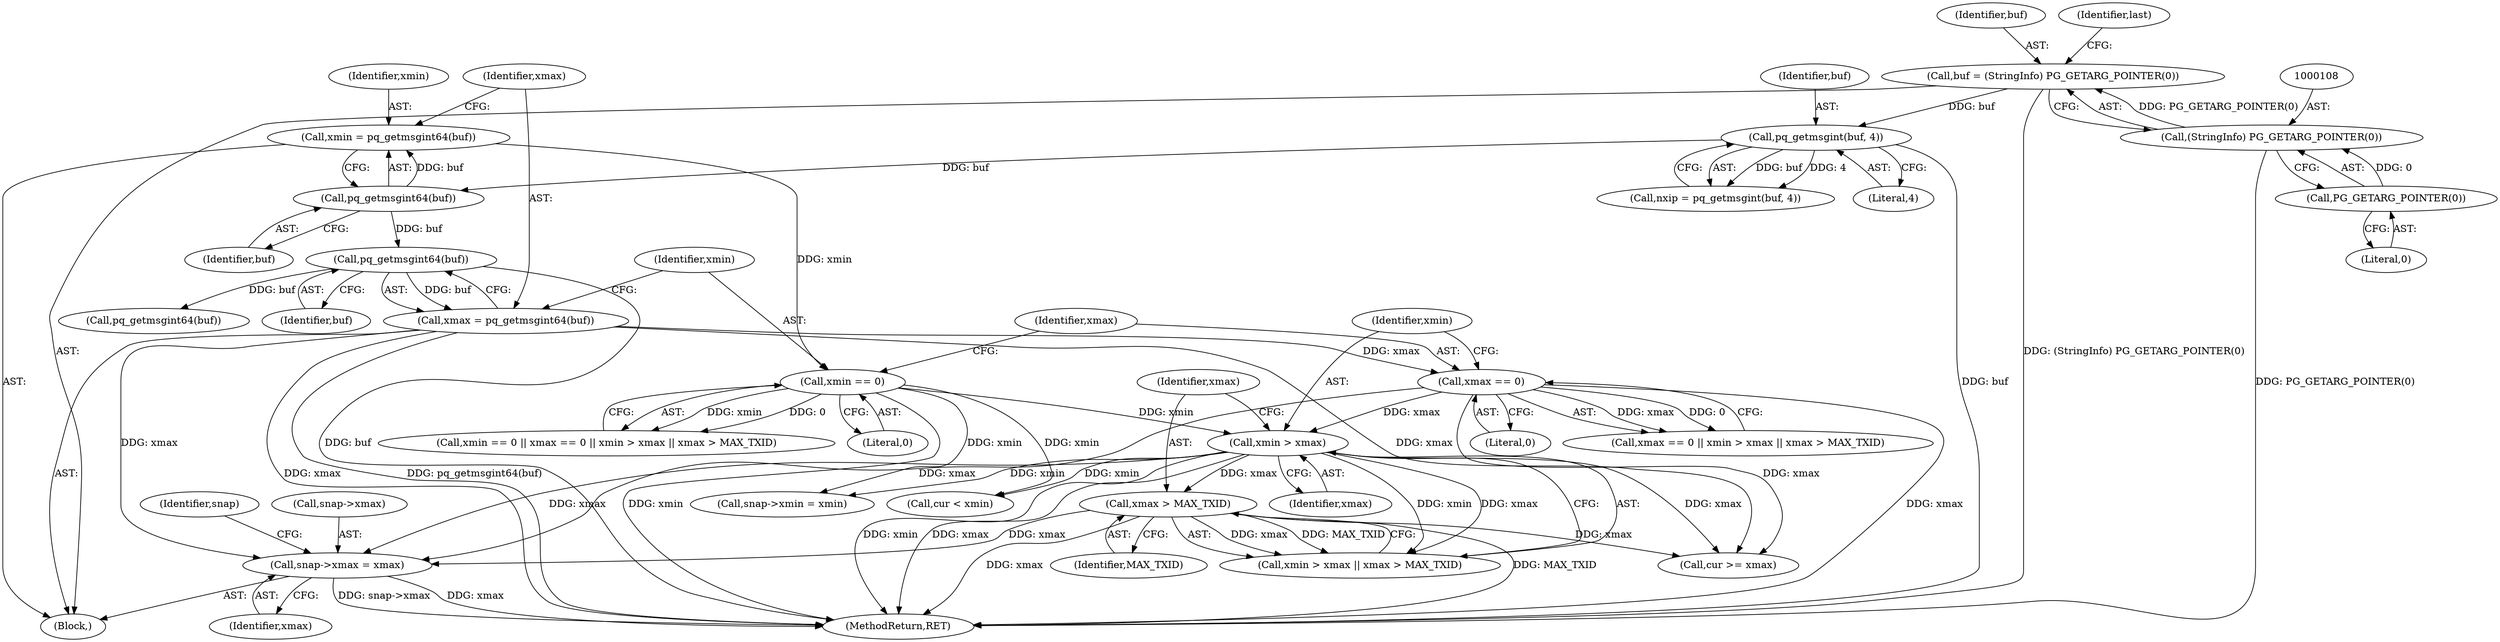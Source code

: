 digraph "0_postgres_31400a673325147e1205326008e32135a78b4d8a_19@pointer" {
"1000193" [label="(Call,snap->xmax = xmax)"];
"1000176" [label="(Call,xmin > xmax)"];
"1000168" [label="(Call,xmin == 0)"];
"1000158" [label="(Call,xmin = pq_getmsgint64(buf))"];
"1000160" [label="(Call,pq_getmsgint64(buf))"];
"1000124" [label="(Call,pq_getmsgint(buf, 4))"];
"1000105" [label="(Call,buf = (StringInfo) PG_GETARG_POINTER(0))"];
"1000107" [label="(Call,(StringInfo) PG_GETARG_POINTER(0))"];
"1000109" [label="(Call,PG_GETARG_POINTER(0))"];
"1000172" [label="(Call,xmax == 0)"];
"1000162" [label="(Call,xmax = pq_getmsgint64(buf))"];
"1000164" [label="(Call,pq_getmsgint64(buf))"];
"1000179" [label="(Call,xmax > MAX_TXID)"];
"1000175" [label="(Call,xmin > xmax || xmax > MAX_TXID)"];
"1000228" [label="(Call,cur < xmin)"];
"1000180" [label="(Identifier,xmax)"];
"1000162" [label="(Call,xmax = pq_getmsgint64(buf))"];
"1000105" [label="(Call,buf = (StringInfo) PG_GETARG_POINTER(0))"];
"1000200" [label="(Identifier,snap)"];
"1000110" [label="(Literal,0)"];
"1000103" [label="(Block,)"];
"1000168" [label="(Call,xmin == 0)"];
"1000163" [label="(Identifier,xmax)"];
"1000173" [label="(Identifier,xmax)"];
"1000170" [label="(Literal,0)"];
"1000161" [label="(Identifier,buf)"];
"1000176" [label="(Call,xmin > xmax)"];
"1000177" [label="(Identifier,xmin)"];
"1000164" [label="(Call,pq_getmsgint64(buf))"];
"1000124" [label="(Call,pq_getmsgint(buf, 4))"];
"1000160" [label="(Call,pq_getmsgint64(buf))"];
"1000169" [label="(Identifier,xmin)"];
"1000174" [label="(Literal,0)"];
"1000106" [label="(Identifier,buf)"];
"1000165" [label="(Identifier,buf)"];
"1000107" [label="(Call,(StringInfo) PG_GETARG_POINTER(0))"];
"1000197" [label="(Identifier,xmax)"];
"1000220" [label="(Call,pq_getmsgint64(buf))"];
"1000122" [label="(Call,nxip = pq_getmsgint(buf, 4))"];
"1000193" [label="(Call,snap->xmax = xmax)"];
"1000126" [label="(Literal,4)"];
"1000178" [label="(Identifier,xmax)"];
"1000125" [label="(Identifier,buf)"];
"1000231" [label="(Call,cur >= xmax)"];
"1000158" [label="(Call,xmin = pq_getmsgint64(buf))"];
"1000167" [label="(Call,xmin == 0 || xmax == 0 || xmin > xmax || xmax > MAX_TXID)"];
"1000114" [label="(Identifier,last)"];
"1000255" [label="(MethodReturn,RET)"];
"1000171" [label="(Call,xmax == 0 || xmin > xmax || xmax > MAX_TXID)"];
"1000188" [label="(Call,snap->xmin = xmin)"];
"1000159" [label="(Identifier,xmin)"];
"1000181" [label="(Identifier,MAX_TXID)"];
"1000109" [label="(Call,PG_GETARG_POINTER(0))"];
"1000194" [label="(Call,snap->xmax)"];
"1000179" [label="(Call,xmax > MAX_TXID)"];
"1000172" [label="(Call,xmax == 0)"];
"1000193" -> "1000103"  [label="AST: "];
"1000193" -> "1000197"  [label="CFG: "];
"1000194" -> "1000193"  [label="AST: "];
"1000197" -> "1000193"  [label="AST: "];
"1000200" -> "1000193"  [label="CFG: "];
"1000193" -> "1000255"  [label="DDG: snap->xmax"];
"1000193" -> "1000255"  [label="DDG: xmax"];
"1000176" -> "1000193"  [label="DDG: xmax"];
"1000179" -> "1000193"  [label="DDG: xmax"];
"1000172" -> "1000193"  [label="DDG: xmax"];
"1000162" -> "1000193"  [label="DDG: xmax"];
"1000176" -> "1000175"  [label="AST: "];
"1000176" -> "1000178"  [label="CFG: "];
"1000177" -> "1000176"  [label="AST: "];
"1000178" -> "1000176"  [label="AST: "];
"1000180" -> "1000176"  [label="CFG: "];
"1000175" -> "1000176"  [label="CFG: "];
"1000176" -> "1000255"  [label="DDG: xmax"];
"1000176" -> "1000255"  [label="DDG: xmin"];
"1000176" -> "1000175"  [label="DDG: xmin"];
"1000176" -> "1000175"  [label="DDG: xmax"];
"1000168" -> "1000176"  [label="DDG: xmin"];
"1000172" -> "1000176"  [label="DDG: xmax"];
"1000176" -> "1000179"  [label="DDG: xmax"];
"1000176" -> "1000188"  [label="DDG: xmin"];
"1000176" -> "1000228"  [label="DDG: xmin"];
"1000176" -> "1000231"  [label="DDG: xmax"];
"1000168" -> "1000167"  [label="AST: "];
"1000168" -> "1000170"  [label="CFG: "];
"1000169" -> "1000168"  [label="AST: "];
"1000170" -> "1000168"  [label="AST: "];
"1000173" -> "1000168"  [label="CFG: "];
"1000167" -> "1000168"  [label="CFG: "];
"1000168" -> "1000255"  [label="DDG: xmin"];
"1000168" -> "1000167"  [label="DDG: xmin"];
"1000168" -> "1000167"  [label="DDG: 0"];
"1000158" -> "1000168"  [label="DDG: xmin"];
"1000168" -> "1000188"  [label="DDG: xmin"];
"1000168" -> "1000228"  [label="DDG: xmin"];
"1000158" -> "1000103"  [label="AST: "];
"1000158" -> "1000160"  [label="CFG: "];
"1000159" -> "1000158"  [label="AST: "];
"1000160" -> "1000158"  [label="AST: "];
"1000163" -> "1000158"  [label="CFG: "];
"1000160" -> "1000158"  [label="DDG: buf"];
"1000160" -> "1000161"  [label="CFG: "];
"1000161" -> "1000160"  [label="AST: "];
"1000124" -> "1000160"  [label="DDG: buf"];
"1000160" -> "1000164"  [label="DDG: buf"];
"1000124" -> "1000122"  [label="AST: "];
"1000124" -> "1000126"  [label="CFG: "];
"1000125" -> "1000124"  [label="AST: "];
"1000126" -> "1000124"  [label="AST: "];
"1000122" -> "1000124"  [label="CFG: "];
"1000124" -> "1000255"  [label="DDG: buf"];
"1000124" -> "1000122"  [label="DDG: buf"];
"1000124" -> "1000122"  [label="DDG: 4"];
"1000105" -> "1000124"  [label="DDG: buf"];
"1000105" -> "1000103"  [label="AST: "];
"1000105" -> "1000107"  [label="CFG: "];
"1000106" -> "1000105"  [label="AST: "];
"1000107" -> "1000105"  [label="AST: "];
"1000114" -> "1000105"  [label="CFG: "];
"1000105" -> "1000255"  [label="DDG: (StringInfo) PG_GETARG_POINTER(0)"];
"1000107" -> "1000105"  [label="DDG: PG_GETARG_POINTER(0)"];
"1000107" -> "1000109"  [label="CFG: "];
"1000108" -> "1000107"  [label="AST: "];
"1000109" -> "1000107"  [label="AST: "];
"1000107" -> "1000255"  [label="DDG: PG_GETARG_POINTER(0)"];
"1000109" -> "1000107"  [label="DDG: 0"];
"1000109" -> "1000110"  [label="CFG: "];
"1000110" -> "1000109"  [label="AST: "];
"1000172" -> "1000171"  [label="AST: "];
"1000172" -> "1000174"  [label="CFG: "];
"1000173" -> "1000172"  [label="AST: "];
"1000174" -> "1000172"  [label="AST: "];
"1000177" -> "1000172"  [label="CFG: "];
"1000171" -> "1000172"  [label="CFG: "];
"1000172" -> "1000255"  [label="DDG: xmax"];
"1000172" -> "1000171"  [label="DDG: xmax"];
"1000172" -> "1000171"  [label="DDG: 0"];
"1000162" -> "1000172"  [label="DDG: xmax"];
"1000172" -> "1000231"  [label="DDG: xmax"];
"1000162" -> "1000103"  [label="AST: "];
"1000162" -> "1000164"  [label="CFG: "];
"1000163" -> "1000162"  [label="AST: "];
"1000164" -> "1000162"  [label="AST: "];
"1000169" -> "1000162"  [label="CFG: "];
"1000162" -> "1000255"  [label="DDG: pq_getmsgint64(buf)"];
"1000162" -> "1000255"  [label="DDG: xmax"];
"1000164" -> "1000162"  [label="DDG: buf"];
"1000162" -> "1000231"  [label="DDG: xmax"];
"1000164" -> "1000165"  [label="CFG: "];
"1000165" -> "1000164"  [label="AST: "];
"1000164" -> "1000255"  [label="DDG: buf"];
"1000164" -> "1000220"  [label="DDG: buf"];
"1000179" -> "1000175"  [label="AST: "];
"1000179" -> "1000181"  [label="CFG: "];
"1000180" -> "1000179"  [label="AST: "];
"1000181" -> "1000179"  [label="AST: "];
"1000175" -> "1000179"  [label="CFG: "];
"1000179" -> "1000255"  [label="DDG: MAX_TXID"];
"1000179" -> "1000255"  [label="DDG: xmax"];
"1000179" -> "1000175"  [label="DDG: xmax"];
"1000179" -> "1000175"  [label="DDG: MAX_TXID"];
"1000179" -> "1000231"  [label="DDG: xmax"];
}
